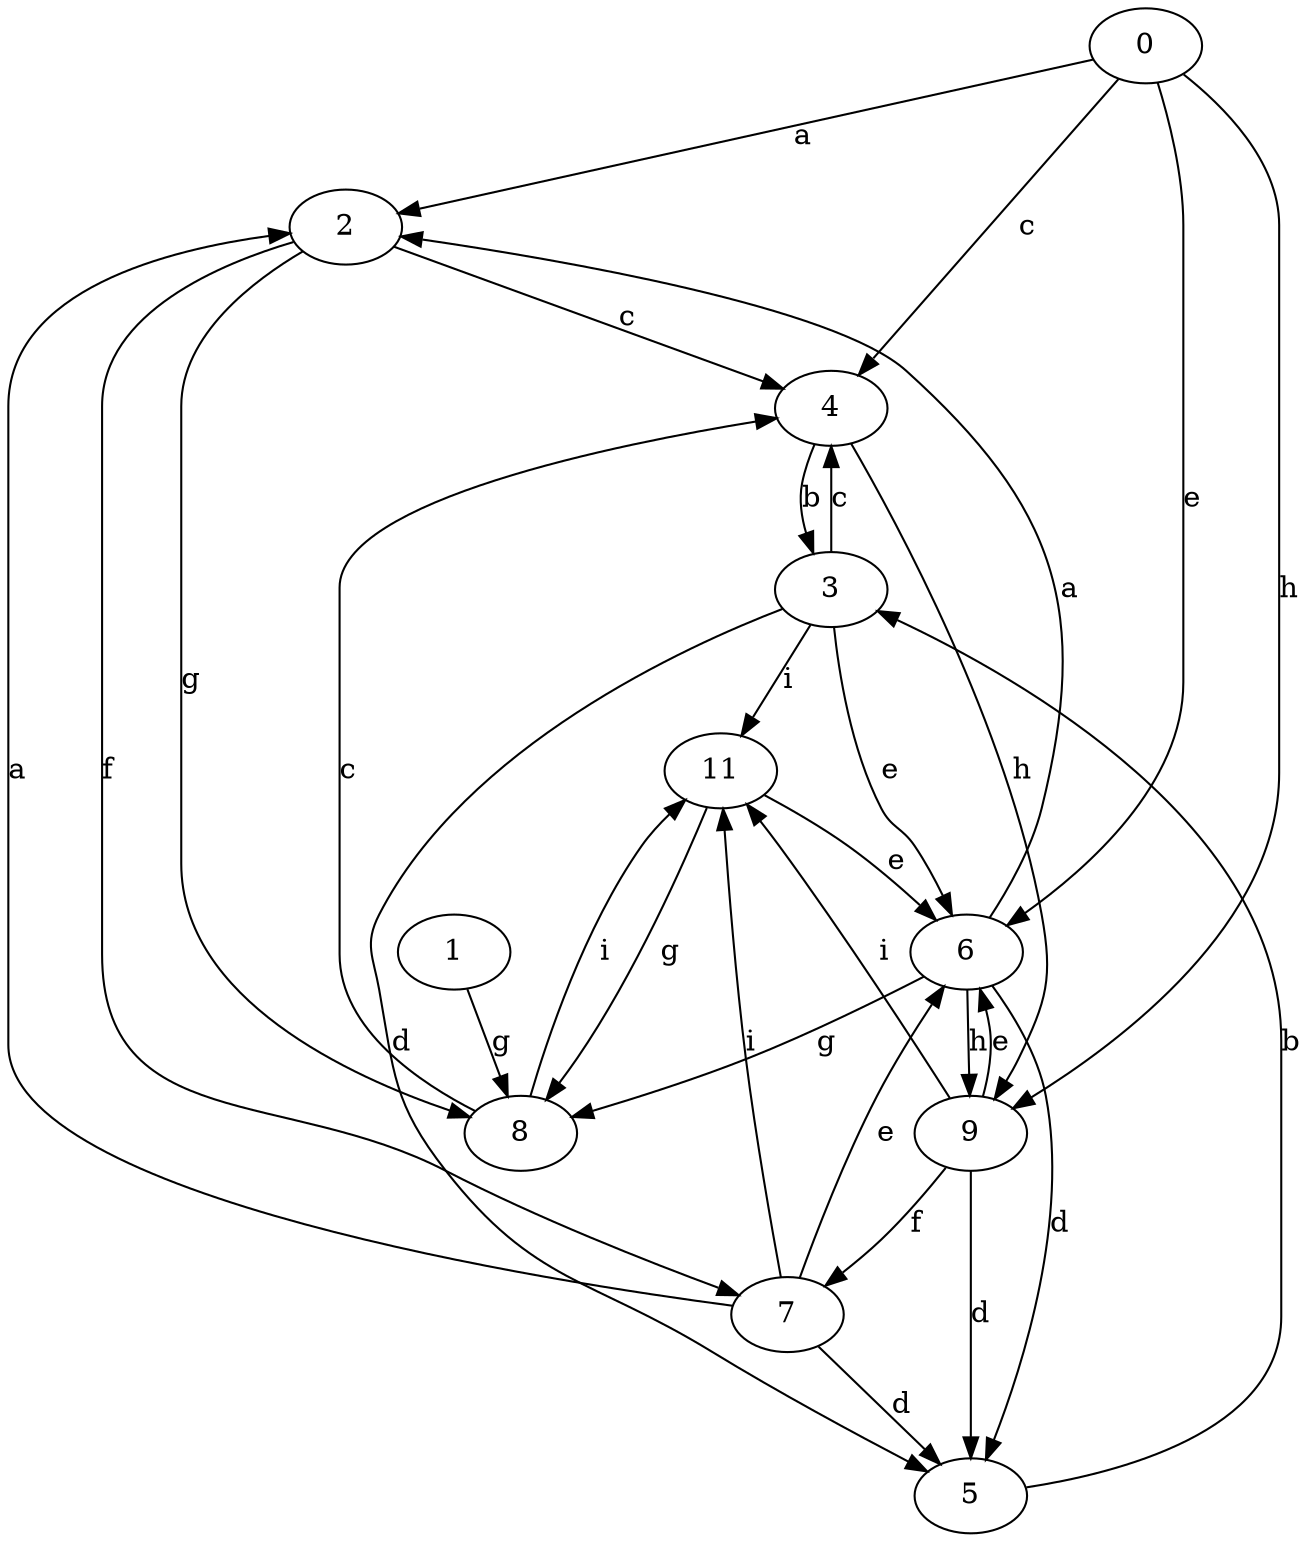 strict digraph  {
0;
1;
2;
3;
4;
5;
6;
7;
8;
9;
11;
0 -> 2  [label=a];
0 -> 4  [label=c];
0 -> 6  [label=e];
0 -> 9  [label=h];
1 -> 8  [label=g];
2 -> 4  [label=c];
2 -> 7  [label=f];
2 -> 8  [label=g];
3 -> 4  [label=c];
3 -> 5  [label=d];
3 -> 6  [label=e];
3 -> 11  [label=i];
4 -> 3  [label=b];
4 -> 9  [label=h];
5 -> 3  [label=b];
6 -> 2  [label=a];
6 -> 5  [label=d];
6 -> 8  [label=g];
6 -> 9  [label=h];
7 -> 2  [label=a];
7 -> 5  [label=d];
7 -> 6  [label=e];
7 -> 11  [label=i];
8 -> 4  [label=c];
8 -> 11  [label=i];
9 -> 5  [label=d];
9 -> 6  [label=e];
9 -> 7  [label=f];
9 -> 11  [label=i];
11 -> 6  [label=e];
11 -> 8  [label=g];
}
